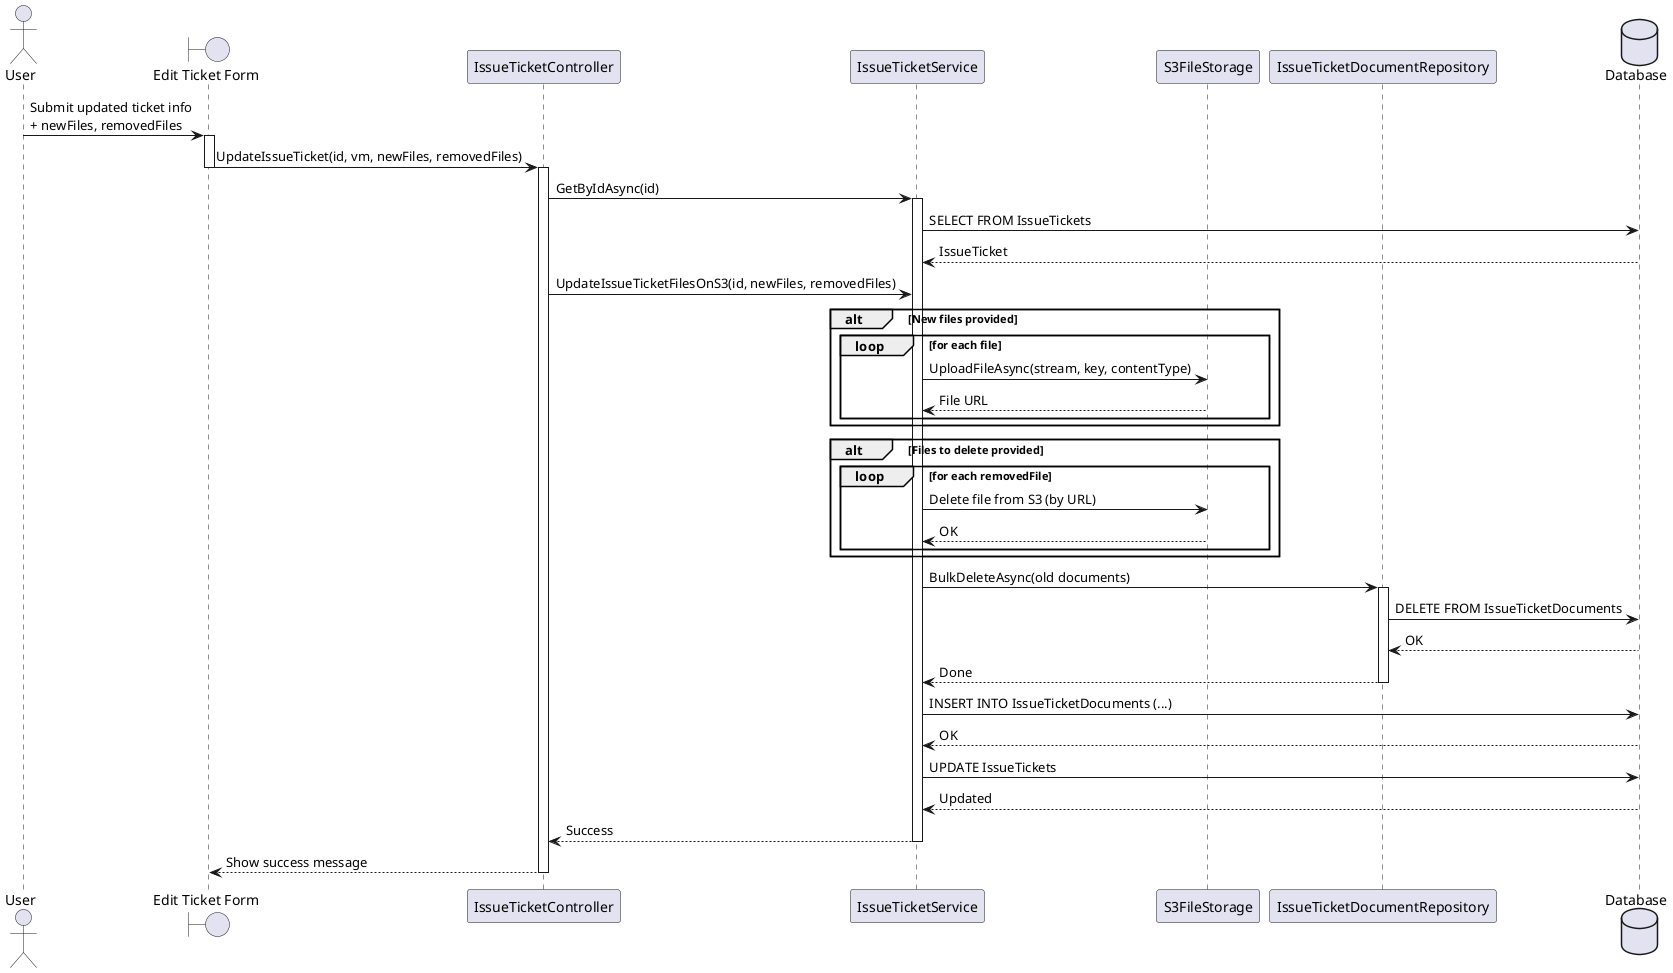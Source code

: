 @startuml

actor User
boundary "Edit Ticket Form" as Screen
participant "IssueTicketController" as Controller
participant "IssueTicketService" as Service
participant "S3FileStorage" as S3
participant "IssueTicketDocumentRepository" as DocRepo
database "Database" as DB

User -> Screen : Submit updated ticket info\n+ newFiles, removedFiles
activate Screen
Screen -> Controller : UpdateIssueTicket(id, vm, newFiles, removedFiles)
deactivate Screen
activate Controller

Controller -> Service : GetByIdAsync(id)
activate Service
Service -> DB : SELECT FROM IssueTickets
DB --> Service : IssueTicket

Controller -> Service : UpdateIssueTicketFilesOnS3(id, newFiles, removedFiles)

alt New files provided
    loop for each file
        Service -> S3 : UploadFileAsync(stream, key, contentType)
        S3 --> Service : File URL
    end
end

alt Files to delete provided
    loop for each removedFile
        Service -> S3 : Delete file from S3 (by URL)
        S3 --> Service : OK
    end
end

Service -> DocRepo : BulkDeleteAsync(old documents)
activate DocRepo
DocRepo -> DB : DELETE FROM IssueTicketDocuments 
DB --> DocRepo : OK
DocRepo --> Service : Done
deactivate DocRepo

Service -> DB : INSERT INTO IssueTicketDocuments (...)
DB --> Service : OK

Service -> DB : UPDATE IssueTickets
DB --> Service : Updated

Service --> Controller : Success
deactivate Service

Controller --> Screen : Show success message
deactivate Controller
@enduml
